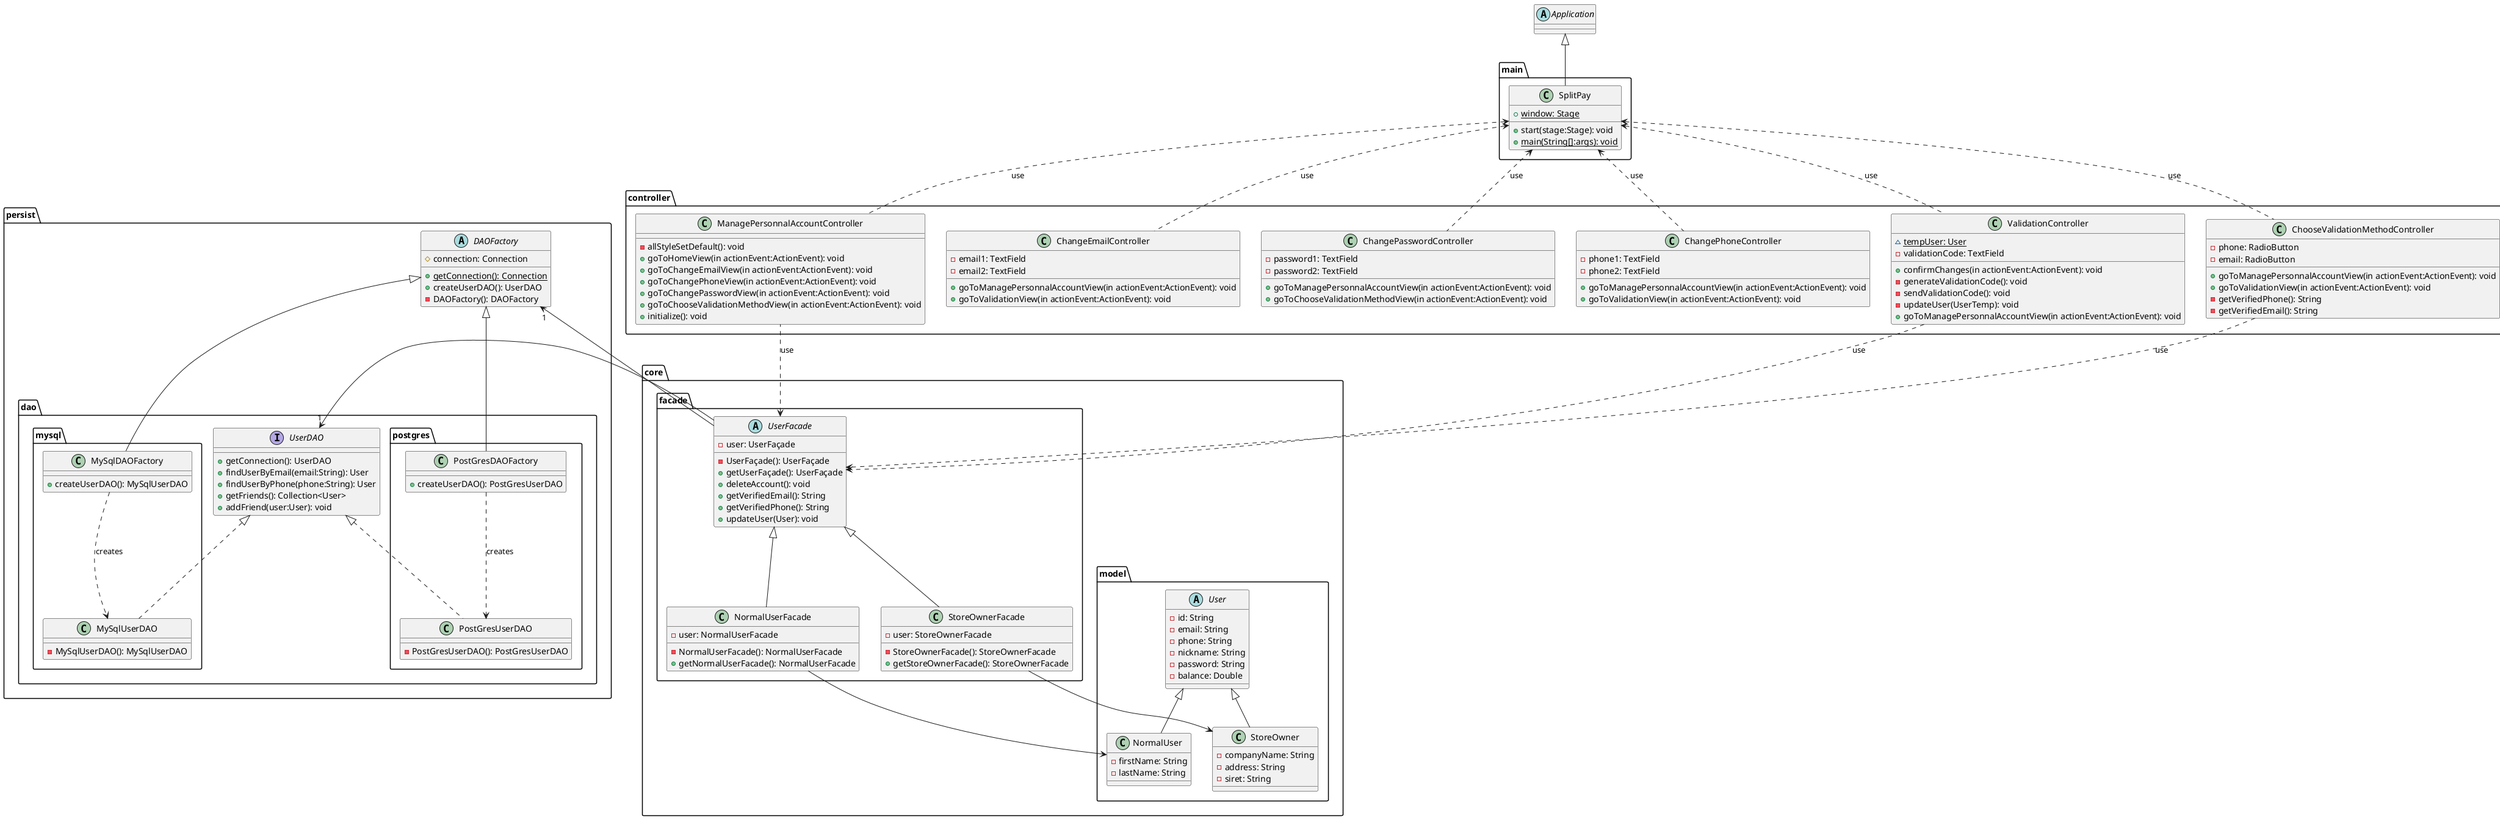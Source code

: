 @startuml

package controller{
    class ManagePersonnalAccountController{
        -allStyleSetDefault(): void
        +goToHomeView(in actionEvent:ActionEvent): void
        +goToChangeEmailView(in actionEvent:ActionEvent): void
        +goToChangePhoneView(in actionEvent:ActionEvent): void
        +goToChangePasswordView(in actionEvent:ActionEvent): void
        +goToChooseValidationMethodView(in actionEvent:ActionEvent): void
        +initialize(): void
    }
    class ChangeEmailController{
        -email1: TextField
        -email2: TextField
        +goToManagePersonnalAccountView(in actionEvent:ActionEvent): void
        +goToValidationView(in actionEvent:ActionEvent): void
    }
    class ChangePasswordController{
        -password1: TextField
        -password2: TextField
        +goToManagePersonnalAccountView(in actionEvent:ActionEvent): void
        +goToChooseValidationMethodView(in actionEvent:ActionEvent): void
    }
    class ChangePhoneController{
        -phone1: TextField
        -phone2: TextField
        +goToManagePersonnalAccountView(in actionEvent:ActionEvent): void
        +goToValidationView(in actionEvent:ActionEvent): void
    }
    class ValidationController{
        {static} ~tempUser: User
        -validationCode: TextField
        +confirmChanges(in actionEvent:ActionEvent): void
        -generateValidationCode(): void
        -sendValidationCode(): void
        -updateUser(UserTemp): void
        +goToManagePersonnalAccountView(in actionEvent:ActionEvent): void
    }
    class ChooseValidationMethodController{
        -phone: RadioButton
        -email: RadioButton
        +goToManagePersonnalAccountView(in actionEvent:ActionEvent): void
        +goToValidationView(in actionEvent:ActionEvent): void
        -getVerifiedPhone(): String
        -getVerifiedEmail(): String
    }
}

abstract class Application
package main{
    class SplitPay{
        {static} +window: Stage
        +start(stage:Stage): void
        {static} +main(String[]:args): void
    }
}

package core{
    package model{
        abstract class User{
            -id: String
            -email: String
            -phone: String
            -nickname: String
            -password: String
            -balance: Double
        }
        class NormalUser{
            -firstName: String
            -lastName: String
        }
        class StoreOwner{
            -companyName: String
            -address: String
            -siret: String
        }
    }
    package facade{
        abstract class UserFacade{
            -user: UserFaçade
            -UserFaçade(): UserFaçade
            +getUserFaçade(): UserFaçade
            +deleteAccount(): void
            +getVerifiedEmail(): String
            +getVerifiedPhone(): String
            +updateUser(User): void
        }
        class NormalUserFacade{
            -user: NormalUserFacade
            -NormalUserFacade(): NormalUserFacade
            +getNormalUserFacade(): NormalUserFacade
        }
        class StoreOwnerFacade{
            -user: StoreOwnerFacade
            -StoreOwnerFacade(): StoreOwnerFacade
            +getStoreOwnerFacade(): StoreOwnerFacade
        }
    }
}

package persist{
    abstract class DAOFactory{
        #connection: Connection
        {static} +getConnection(): Connection
        +createUserDAO(): UserDAO
        -DAOFactory(): DAOFactory
    }
    package dao{
        package mysql{
            class MySqlUserDAO{
                -MySqlUserDAO(): MySqlUserDAO
            }
            class MySqlDAOFactory{
                +createUserDAO(): MySqlUserDAO
            }
        }
        interface UserDAO{
            +getConnection(): UserDAO
            +findUserByEmail(email:String): User
            +findUserByPhone(phone:String): User
            +getFriends(): Collection<User>
            +addFriend(user:User): void
        }
        package postgres{
            class PostGresUserDAO{
                -PostGresUserDAO(): PostGresUserDAO
            }
            class PostGresDAOFactory{
                +createUserDAO(): PostGresUserDAO
            }
        }
    }
}

Application <|-- SplitPay

ManagePersonnalAccountController .up.> SplitPay : use
ChangeEmailController .up.> SplitPay : use
ChangePasswordController .up.> SplitPay : use
ChangePhoneController .up.> SplitPay : use
ValidationController .up.> SplitPay : use
ChooseValidationMethodController .up.> SplitPay : use

ManagePersonnalAccountController .up.> UserFacade : use
ValidationController ..> UserFacade : use
ChooseValidationMethodController ..> UserFacade : use

User <|-- NormalUser
User <|-- StoreOwner

NormalUserFacade --> NormalUser
StoreOwnerFacade --> StoreOwner
UserFacade <|-- NormalUserFacade
UserFacade <|-- StoreOwnerFacade


UserDAO <|.. MySqlUserDAO
UserDAO <|.. PostGresUserDAO
DAOFactory <|-down- MySqlDAOFactory
DAOFactory <|-down- PostGresDAOFactory
MySqlDAOFactory .down.> MySqlUserDAO : creates
PostGresDAOFactory .down.> PostGresUserDAO : creates
UserFacade -up> "1" DAOFactory
UserFacade -up> "1" UserDAO

@enduml